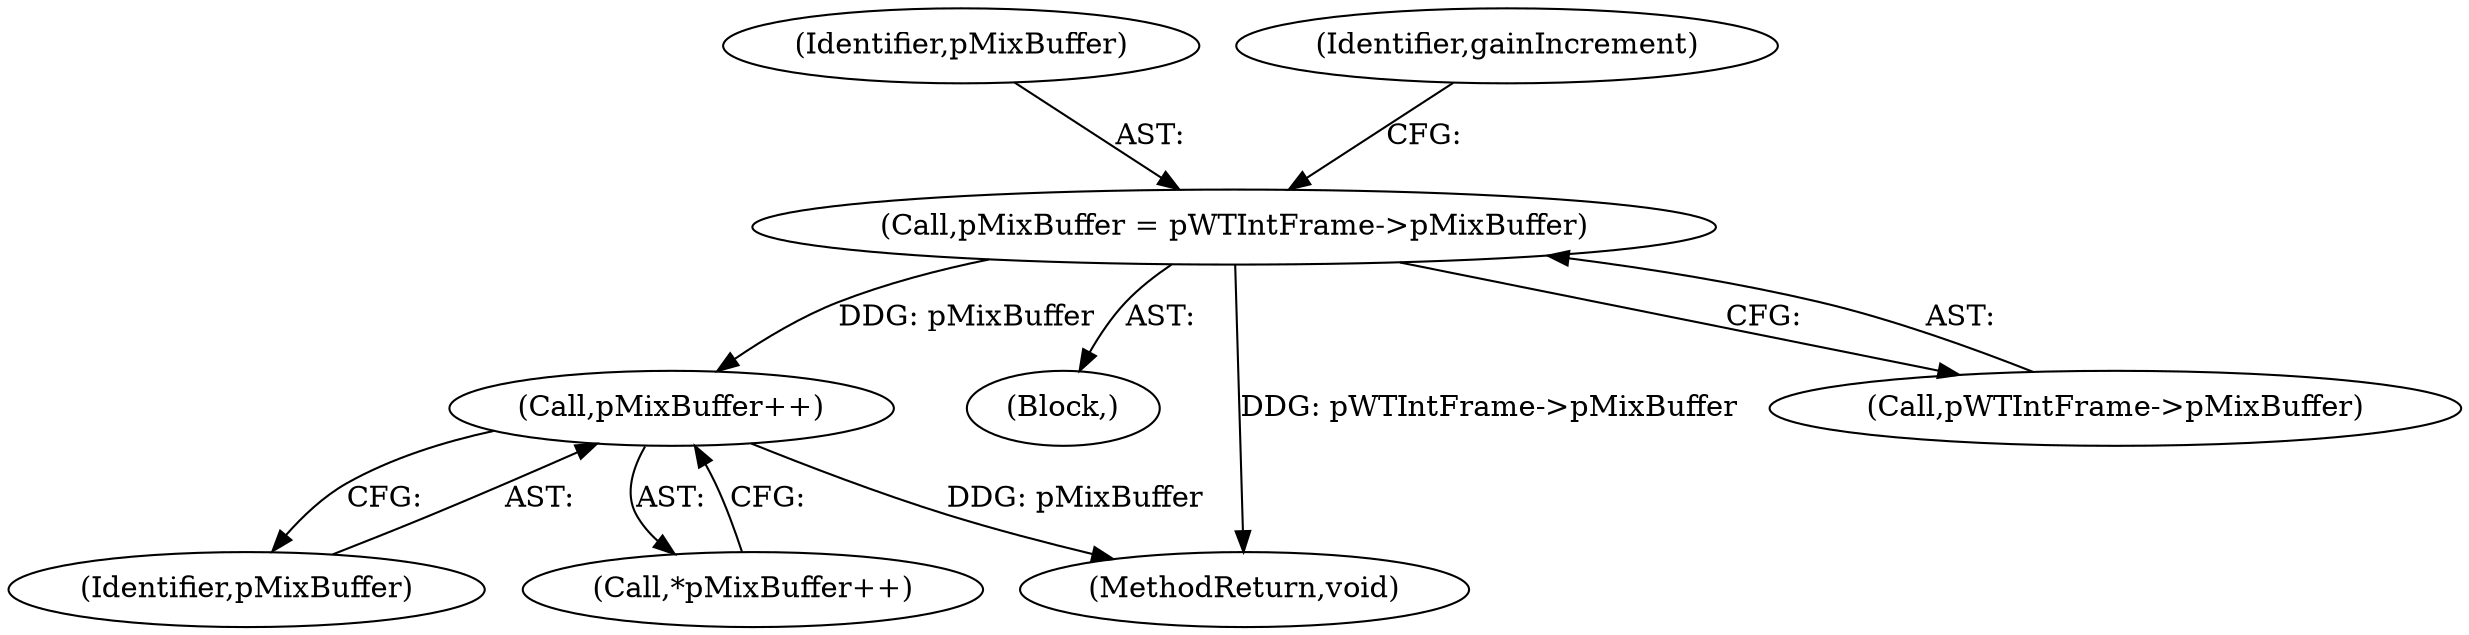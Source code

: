 digraph "0_Android_24d7c408c52143bce7b49de82f3913fd8d1219cf_0@pointer" {
"1000134" [label="(Call,pMixBuffer = pWTIntFrame->pMixBuffer)"];
"1000280" [label="(Call,pMixBuffer++)"];
"1000281" [label="(Identifier,pMixBuffer)"];
"1000134" [label="(Call,pMixBuffer = pWTIntFrame->pMixBuffer)"];
"1000279" [label="(Call,*pMixBuffer++)"];
"1000135" [label="(Identifier,pMixBuffer)"];
"1000105" [label="(Block,)"];
"1000309" [label="(MethodReturn,void)"];
"1000136" [label="(Call,pWTIntFrame->pMixBuffer)"];
"1000280" [label="(Call,pMixBuffer++)"];
"1000140" [label="(Identifier,gainIncrement)"];
"1000134" -> "1000105"  [label="AST: "];
"1000134" -> "1000136"  [label="CFG: "];
"1000135" -> "1000134"  [label="AST: "];
"1000136" -> "1000134"  [label="AST: "];
"1000140" -> "1000134"  [label="CFG: "];
"1000134" -> "1000309"  [label="DDG: pWTIntFrame->pMixBuffer"];
"1000134" -> "1000280"  [label="DDG: pMixBuffer"];
"1000280" -> "1000279"  [label="AST: "];
"1000280" -> "1000281"  [label="CFG: "];
"1000281" -> "1000280"  [label="AST: "];
"1000279" -> "1000280"  [label="CFG: "];
"1000280" -> "1000309"  [label="DDG: pMixBuffer"];
}
